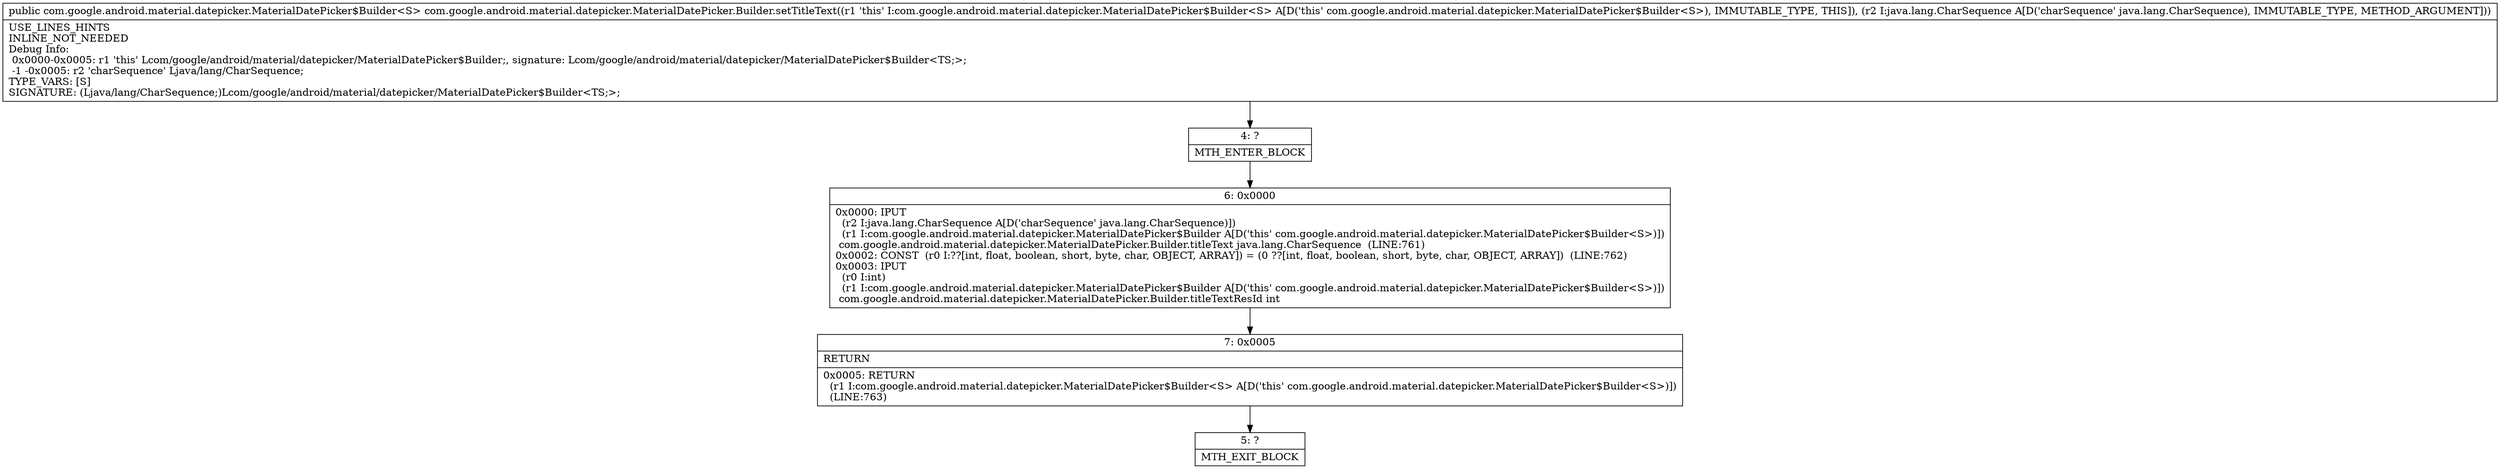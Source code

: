 digraph "CFG forcom.google.android.material.datepicker.MaterialDatePicker.Builder.setTitleText(Ljava\/lang\/CharSequence;)Lcom\/google\/android\/material\/datepicker\/MaterialDatePicker$Builder;" {
Node_4 [shape=record,label="{4\:\ ?|MTH_ENTER_BLOCK\l}"];
Node_6 [shape=record,label="{6\:\ 0x0000|0x0000: IPUT  \l  (r2 I:java.lang.CharSequence A[D('charSequence' java.lang.CharSequence)])\l  (r1 I:com.google.android.material.datepicker.MaterialDatePicker$Builder A[D('this' com.google.android.material.datepicker.MaterialDatePicker$Builder\<S\>)])\l com.google.android.material.datepicker.MaterialDatePicker.Builder.titleText java.lang.CharSequence  (LINE:761)\l0x0002: CONST  (r0 I:??[int, float, boolean, short, byte, char, OBJECT, ARRAY]) = (0 ??[int, float, boolean, short, byte, char, OBJECT, ARRAY])  (LINE:762)\l0x0003: IPUT  \l  (r0 I:int)\l  (r1 I:com.google.android.material.datepicker.MaterialDatePicker$Builder A[D('this' com.google.android.material.datepicker.MaterialDatePicker$Builder\<S\>)])\l com.google.android.material.datepicker.MaterialDatePicker.Builder.titleTextResId int \l}"];
Node_7 [shape=record,label="{7\:\ 0x0005|RETURN\l|0x0005: RETURN  \l  (r1 I:com.google.android.material.datepicker.MaterialDatePicker$Builder\<S\> A[D('this' com.google.android.material.datepicker.MaterialDatePicker$Builder\<S\>)])\l  (LINE:763)\l}"];
Node_5 [shape=record,label="{5\:\ ?|MTH_EXIT_BLOCK\l}"];
MethodNode[shape=record,label="{public com.google.android.material.datepicker.MaterialDatePicker$Builder\<S\> com.google.android.material.datepicker.MaterialDatePicker.Builder.setTitleText((r1 'this' I:com.google.android.material.datepicker.MaterialDatePicker$Builder\<S\> A[D('this' com.google.android.material.datepicker.MaterialDatePicker$Builder\<S\>), IMMUTABLE_TYPE, THIS]), (r2 I:java.lang.CharSequence A[D('charSequence' java.lang.CharSequence), IMMUTABLE_TYPE, METHOD_ARGUMENT]))  | USE_LINES_HINTS\lINLINE_NOT_NEEDED\lDebug Info:\l  0x0000\-0x0005: r1 'this' Lcom\/google\/android\/material\/datepicker\/MaterialDatePicker$Builder;, signature: Lcom\/google\/android\/material\/datepicker\/MaterialDatePicker$Builder\<TS;\>;\l  \-1 \-0x0005: r2 'charSequence' Ljava\/lang\/CharSequence;\lTYPE_VARS: [S]\lSIGNATURE: (Ljava\/lang\/CharSequence;)Lcom\/google\/android\/material\/datepicker\/MaterialDatePicker$Builder\<TS;\>;\l}"];
MethodNode -> Node_4;Node_4 -> Node_6;
Node_6 -> Node_7;
Node_7 -> Node_5;
}

